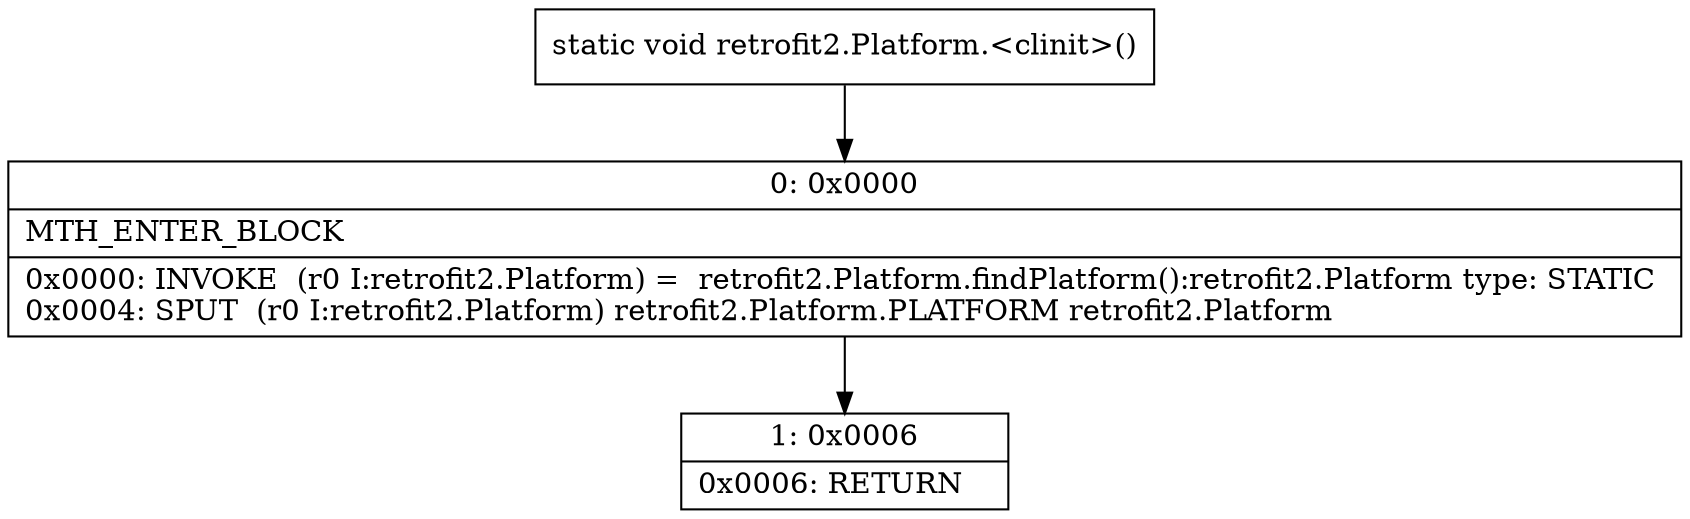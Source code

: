 digraph "CFG forretrofit2.Platform.\<clinit\>()V" {
Node_0 [shape=record,label="{0\:\ 0x0000|MTH_ENTER_BLOCK\l|0x0000: INVOKE  (r0 I:retrofit2.Platform) =  retrofit2.Platform.findPlatform():retrofit2.Platform type: STATIC \l0x0004: SPUT  (r0 I:retrofit2.Platform) retrofit2.Platform.PLATFORM retrofit2.Platform \l}"];
Node_1 [shape=record,label="{1\:\ 0x0006|0x0006: RETURN   \l}"];
MethodNode[shape=record,label="{static void retrofit2.Platform.\<clinit\>() }"];
MethodNode -> Node_0;
Node_0 -> Node_1;
}

